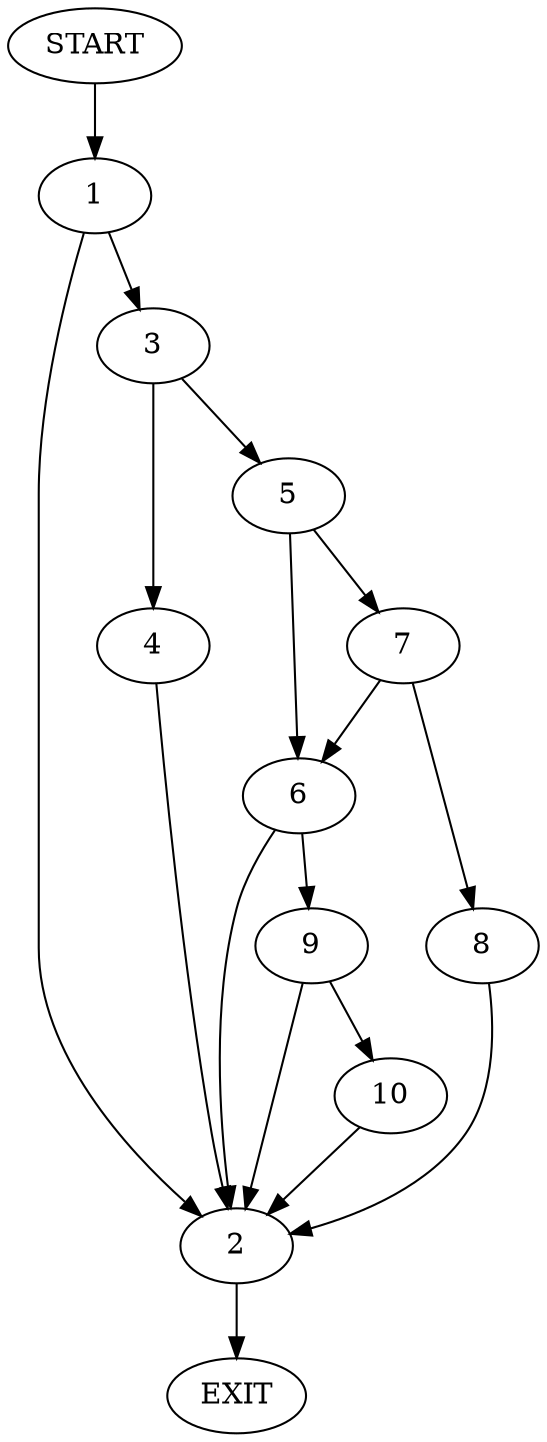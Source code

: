 digraph {
0 [label="START"]
11 [label="EXIT"]
0 -> 1
1 -> 2
1 -> 3
3 -> 4
3 -> 5
2 -> 11
4 -> 2
5 -> 6
5 -> 7
7 -> 8
7 -> 6
6 -> 2
6 -> 9
8 -> 2
9 -> 2
9 -> 10
10 -> 2
}
